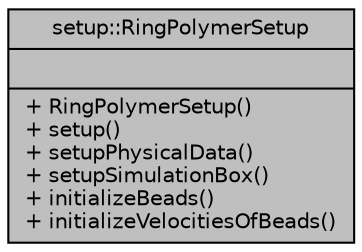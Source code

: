 digraph "setup::RingPolymerSetup"
{
 // LATEX_PDF_SIZE
  edge [fontname="Helvetica",fontsize="10",labelfontname="Helvetica",labelfontsize="10"];
  node [fontname="Helvetica",fontsize="10",shape=record];
  Node1 [label="{setup::RingPolymerSetup\n||+ RingPolymerSetup()\l+ setup()\l+ setupPhysicalData()\l+ setupSimulationBox()\l+ initializeBeads()\l+ initializeVelocitiesOfBeads()\l}",height=0.2,width=0.4,color="black", fillcolor="grey75", style="filled", fontcolor="black",tooltip=" "];
}
